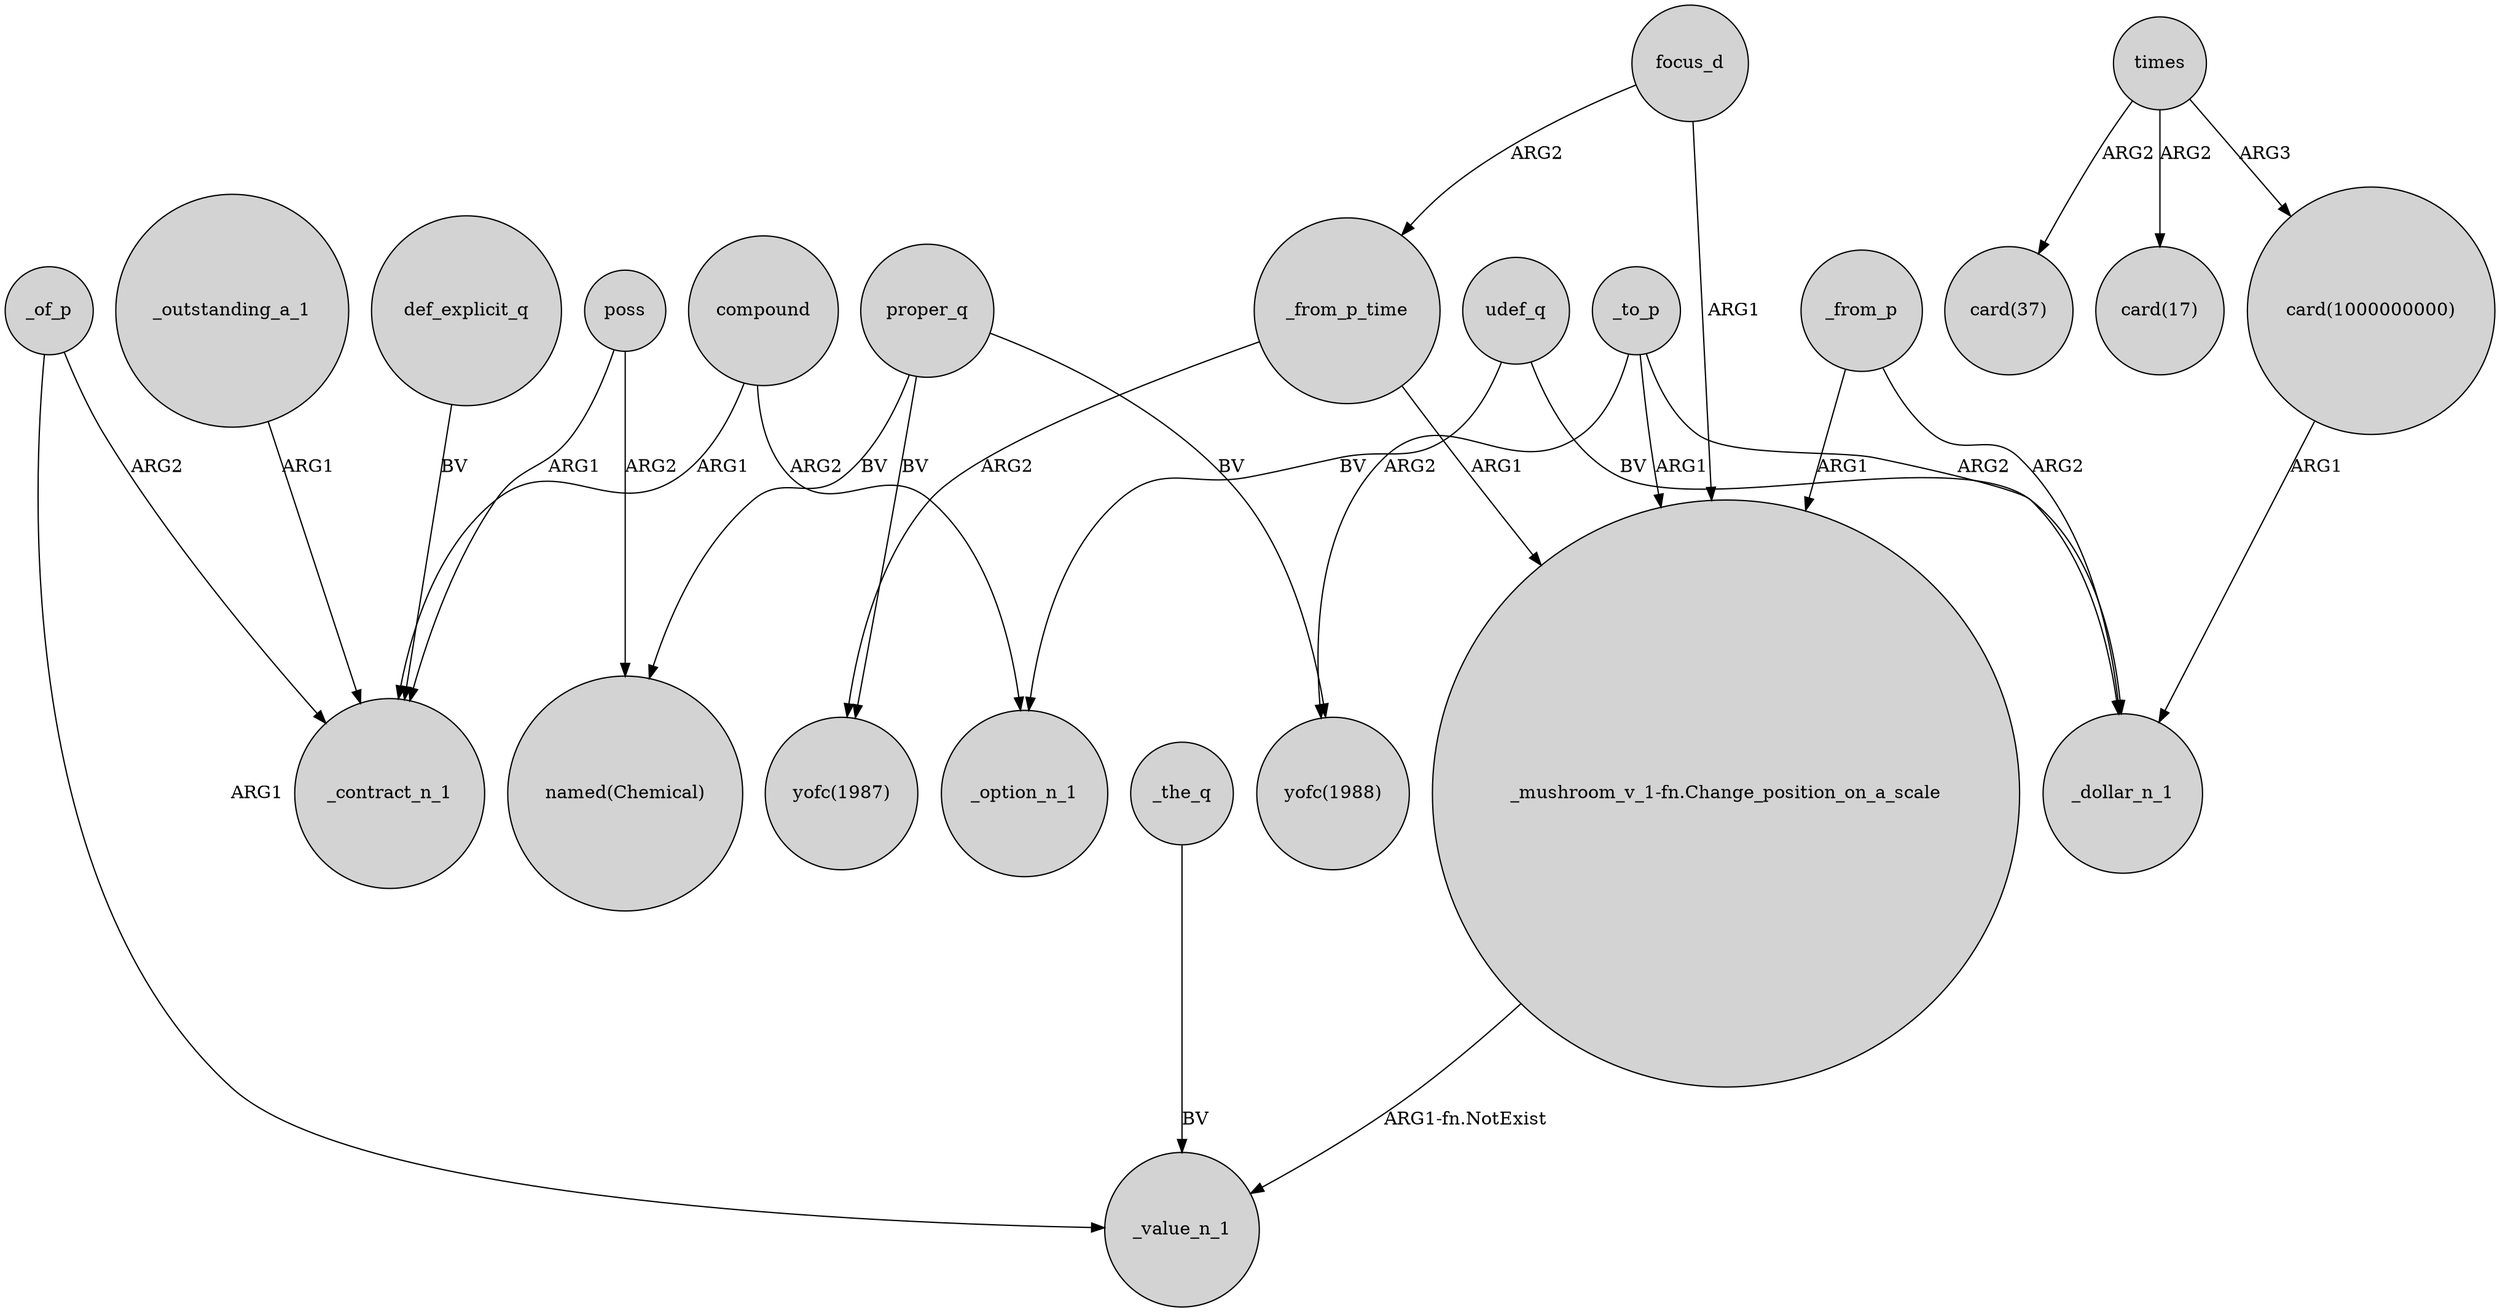 digraph {
	node [shape=circle style=filled]
	_of_p -> _contract_n_1 [label=ARG2]
	poss -> "named(Chemical)" [label=ARG2]
	poss -> _contract_n_1 [label=ARG1]
	_to_p -> _dollar_n_1 [label=ARG2]
	times -> "card(37)" [label=ARG2]
	_from_p_time -> "yofc(1987)" [label=ARG2]
	udef_q -> _option_n_1 [label=BV]
	def_explicit_q -> _contract_n_1 [label=BV]
	_to_p -> "yofc(1988)" [label=ARG2]
	_of_p -> _value_n_1 [label=ARG1]
	"_mushroom_v_1-fn.Change_position_on_a_scale" -> _value_n_1 [label="ARG1-fn.NotExist"]
	compound -> _contract_n_1 [label=ARG1]
	_from_p -> "_mushroom_v_1-fn.Change_position_on_a_scale" [label=ARG1]
	_to_p -> "_mushroom_v_1-fn.Change_position_on_a_scale" [label=ARG1]
	focus_d -> "_mushroom_v_1-fn.Change_position_on_a_scale" [label=ARG1]
	times -> "card(1000000000)" [label=ARG3]
	compound -> _option_n_1 [label=ARG2]
	proper_q -> "yofc(1988)" [label=BV]
	focus_d -> _from_p_time [label=ARG2]
	proper_q -> "named(Chemical)" [label=BV]
	_the_q -> _value_n_1 [label=BV]
	proper_q -> "yofc(1987)" [label=BV]
	_outstanding_a_1 -> _contract_n_1 [label=ARG1]
	times -> "card(17)" [label=ARG2]
	"card(1000000000)" -> _dollar_n_1 [label=ARG1]
	_from_p -> _dollar_n_1 [label=ARG2]
	_from_p_time -> "_mushroom_v_1-fn.Change_position_on_a_scale" [label=ARG1]
	udef_q -> _dollar_n_1 [label=BV]
}
